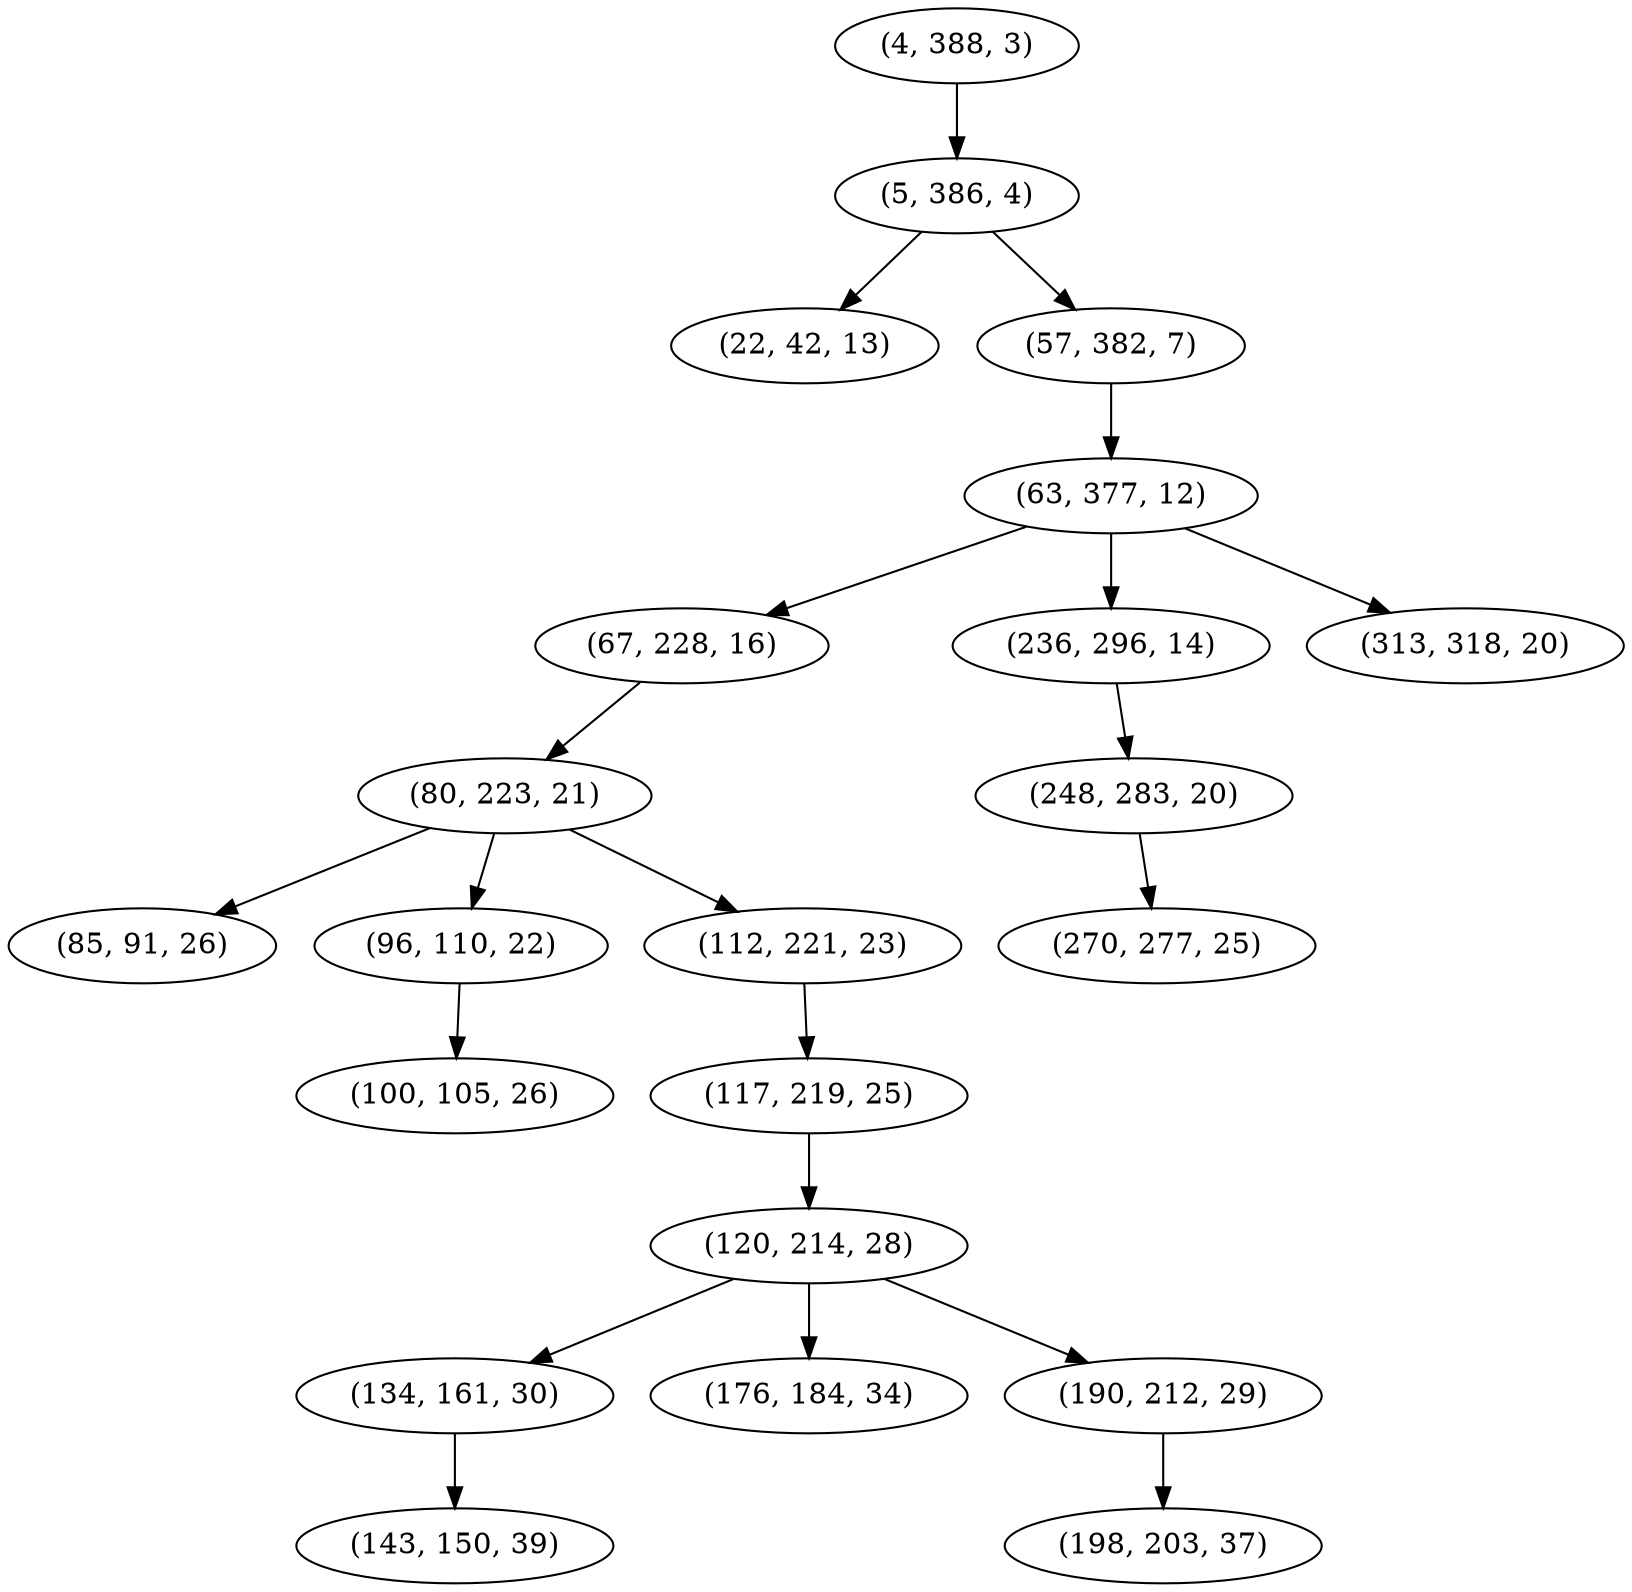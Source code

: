 digraph tree {
    "(4, 388, 3)";
    "(5, 386, 4)";
    "(22, 42, 13)";
    "(57, 382, 7)";
    "(63, 377, 12)";
    "(67, 228, 16)";
    "(80, 223, 21)";
    "(85, 91, 26)";
    "(96, 110, 22)";
    "(100, 105, 26)";
    "(112, 221, 23)";
    "(117, 219, 25)";
    "(120, 214, 28)";
    "(134, 161, 30)";
    "(143, 150, 39)";
    "(176, 184, 34)";
    "(190, 212, 29)";
    "(198, 203, 37)";
    "(236, 296, 14)";
    "(248, 283, 20)";
    "(270, 277, 25)";
    "(313, 318, 20)";
    "(4, 388, 3)" -> "(5, 386, 4)";
    "(5, 386, 4)" -> "(22, 42, 13)";
    "(5, 386, 4)" -> "(57, 382, 7)";
    "(57, 382, 7)" -> "(63, 377, 12)";
    "(63, 377, 12)" -> "(67, 228, 16)";
    "(63, 377, 12)" -> "(236, 296, 14)";
    "(63, 377, 12)" -> "(313, 318, 20)";
    "(67, 228, 16)" -> "(80, 223, 21)";
    "(80, 223, 21)" -> "(85, 91, 26)";
    "(80, 223, 21)" -> "(96, 110, 22)";
    "(80, 223, 21)" -> "(112, 221, 23)";
    "(96, 110, 22)" -> "(100, 105, 26)";
    "(112, 221, 23)" -> "(117, 219, 25)";
    "(117, 219, 25)" -> "(120, 214, 28)";
    "(120, 214, 28)" -> "(134, 161, 30)";
    "(120, 214, 28)" -> "(176, 184, 34)";
    "(120, 214, 28)" -> "(190, 212, 29)";
    "(134, 161, 30)" -> "(143, 150, 39)";
    "(190, 212, 29)" -> "(198, 203, 37)";
    "(236, 296, 14)" -> "(248, 283, 20)";
    "(248, 283, 20)" -> "(270, 277, 25)";
}

